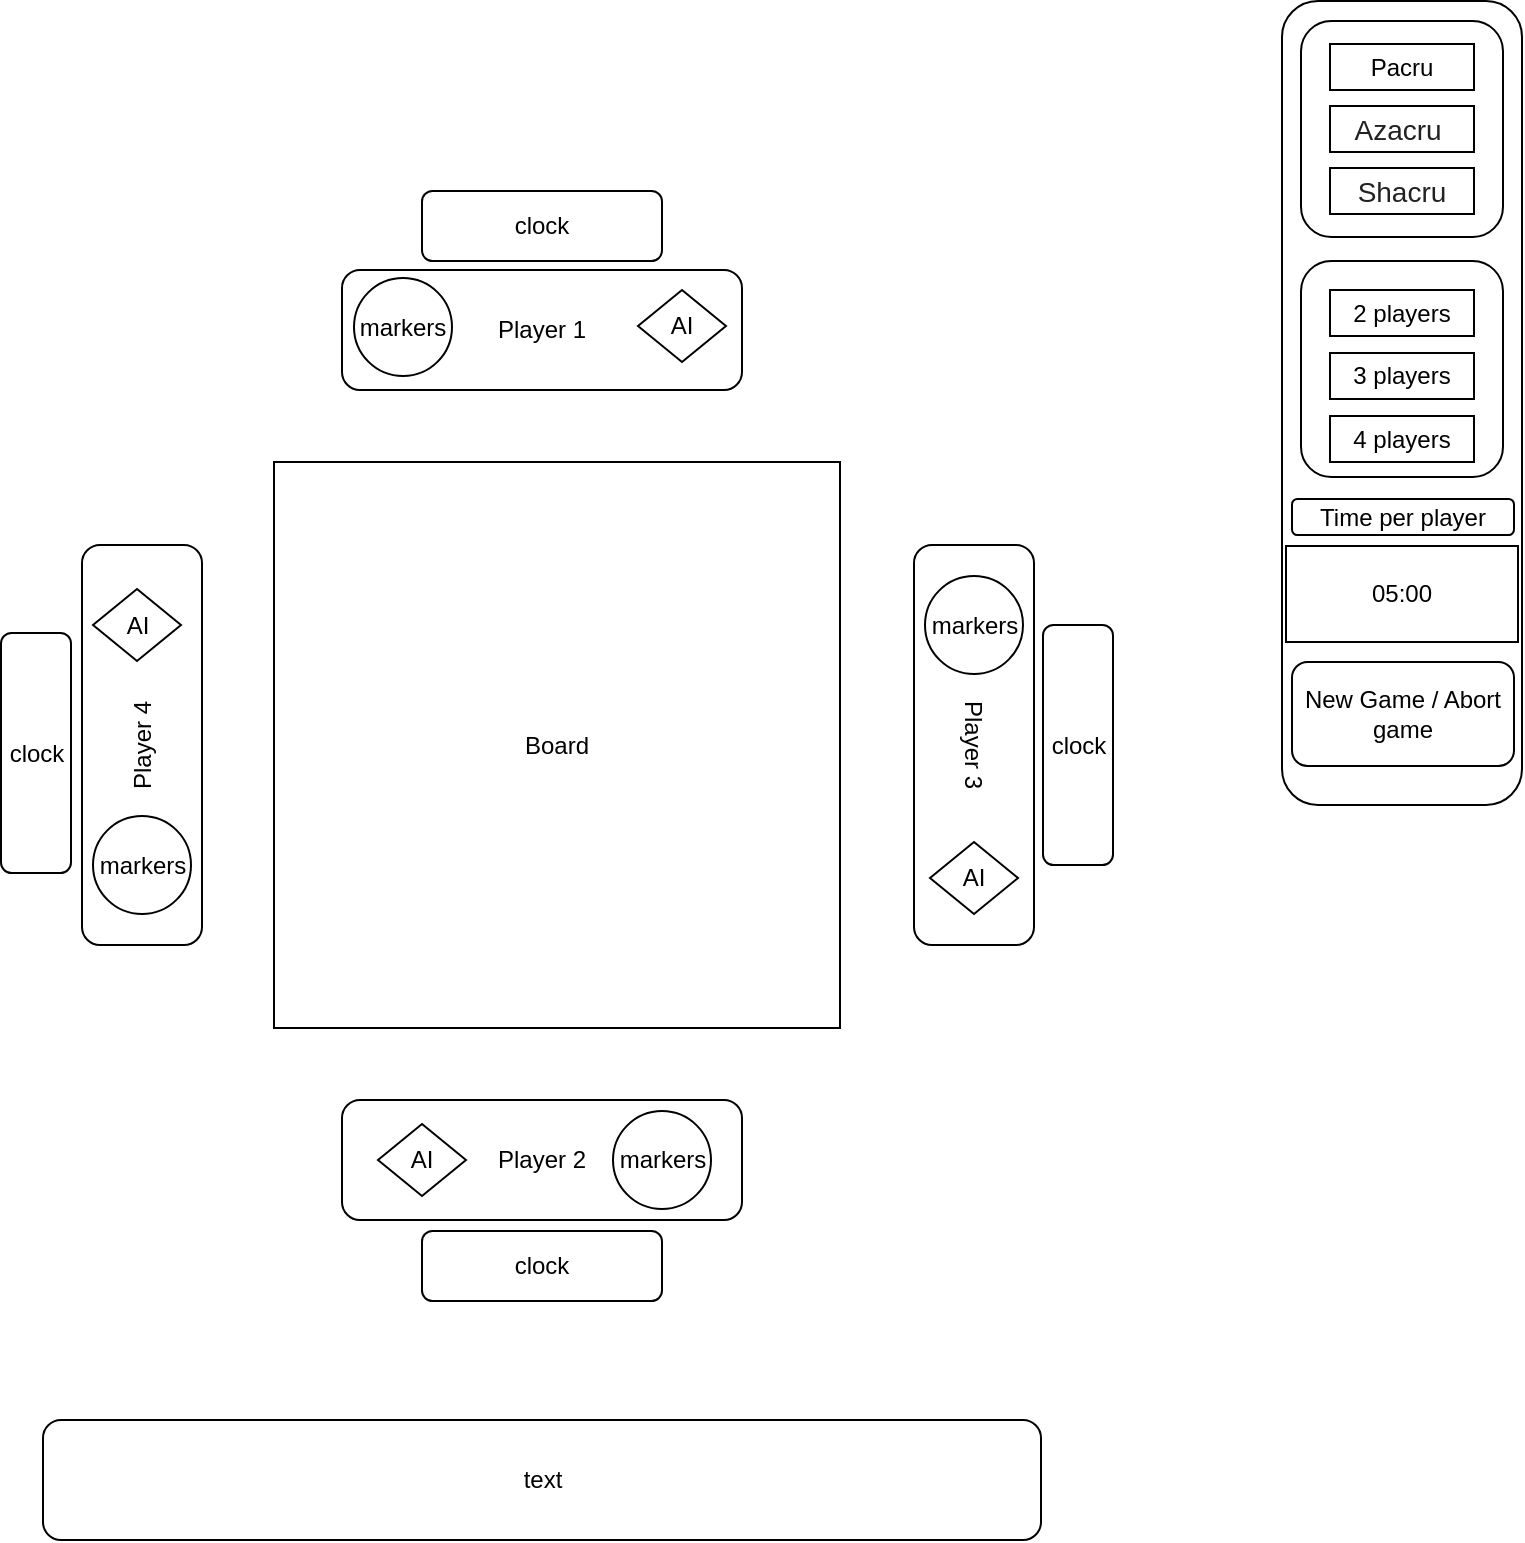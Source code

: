 <mxfile version="12.1.9" type="device" pages="1"><diagram id="kpCT3zTCTxPT9XDnRYOL" name="Page-1"><mxGraphModel dx="768" dy="1482" grid="0" gridSize="10" guides="1" tooltips="1" connect="1" arrows="1" fold="1" page="0" pageScale="1" pageWidth="1169" pageHeight="827" math="0" shadow="0"><root><mxCell id="0"/><mxCell id="1" parent="0"/><mxCell id="oqabO89T4L9_-2mA2W7P-1" value="Board" style="whiteSpace=wrap;html=1;aspect=fixed;" parent="1" vertex="1"><mxGeometry x="235" y="-296" width="283" height="283" as="geometry"/></mxCell><mxCell id="oqabO89T4L9_-2mA2W7P-2" value="Player 1" style="rounded=1;whiteSpace=wrap;html=1;" parent="1" vertex="1"><mxGeometry x="269" y="-392" width="200" height="60" as="geometry"/></mxCell><mxCell id="oqabO89T4L9_-2mA2W7P-3" value="Player 2" style="rounded=1;whiteSpace=wrap;html=1;" parent="1" vertex="1"><mxGeometry x="269" y="23" width="200" height="60" as="geometry"/></mxCell><mxCell id="oqabO89T4L9_-2mA2W7P-17" value="Player 4" style="rounded=1;whiteSpace=wrap;html=1;rotation=-90;" parent="1" vertex="1"><mxGeometry x="69" y="-184.5" width="200" height="60" as="geometry"/></mxCell><mxCell id="oqabO89T4L9_-2mA2W7P-18" value="Player 3" style="rounded=1;whiteSpace=wrap;html=1;rotation=90;" parent="1" vertex="1"><mxGeometry x="485" y="-184.5" width="200" height="60" as="geometry"/></mxCell><mxCell id="oqabO89T4L9_-2mA2W7P-24" value="clock" style="rounded=1;whiteSpace=wrap;html=1;" parent="1" vertex="1"><mxGeometry x="309" y="-431.5" width="120" height="35" as="geometry"/></mxCell><mxCell id="oqabO89T4L9_-2mA2W7P-25" value="clock" style="rounded=1;whiteSpace=wrap;html=1;" parent="1" vertex="1"><mxGeometry x="309" y="88.5" width="120" height="35" as="geometry"/></mxCell><mxCell id="oqabO89T4L9_-2mA2W7P-26" value="clock" style="rounded=1;whiteSpace=wrap;html=1;direction=south;" parent="1" vertex="1"><mxGeometry x="619.5" y="-214.5" width="35" height="120" as="geometry"/></mxCell><mxCell id="oqabO89T4L9_-2mA2W7P-27" value="" style="rounded=1;whiteSpace=wrap;html=1;" parent="1" vertex="1"><mxGeometry x="739" y="-526.5" width="120" height="402" as="geometry"/></mxCell><mxCell id="oqabO89T4L9_-2mA2W7P-28" value="" style="rounded=1;whiteSpace=wrap;html=1;" parent="1" vertex="1"><mxGeometry x="748.5" y="-516.5" width="101" height="108" as="geometry"/></mxCell><mxCell id="oqabO89T4L9_-2mA2W7P-29" value="&lt;span style=&quot;color: rgb(34 , 34 , 34) ; font-family: sans-serif ; font-size: 14px&quot;&gt;Shacru&lt;/span&gt;" style="rounded=0;whiteSpace=wrap;html=1;" parent="1" vertex="1"><mxGeometry x="763" y="-443" width="72" height="23" as="geometry"/></mxCell><mxCell id="oqabO89T4L9_-2mA2W7P-30" value="&lt;span style=&quot;color: rgb(34 , 34 , 34) ; font-family: sans-serif ; font-size: 14px&quot;&gt;Azacru&amp;nbsp;&lt;/span&gt;" style="rounded=0;whiteSpace=wrap;html=1;" parent="1" vertex="1"><mxGeometry x="763" y="-474" width="72" height="23" as="geometry"/></mxCell><mxCell id="oqabO89T4L9_-2mA2W7P-31" value="Pacru" style="rounded=0;whiteSpace=wrap;html=1;" parent="1" vertex="1"><mxGeometry x="763" y="-505" width="72" height="23" as="geometry"/></mxCell><mxCell id="oqabO89T4L9_-2mA2W7P-32" value="" style="rounded=1;whiteSpace=wrap;html=1;" parent="1" vertex="1"><mxGeometry x="748.5" y="-396.5" width="101" height="108" as="geometry"/></mxCell><mxCell id="oqabO89T4L9_-2mA2W7P-33" value="2 players" style="rounded=0;whiteSpace=wrap;html=1;" parent="1" vertex="1"><mxGeometry x="763" y="-382" width="72" height="23" as="geometry"/></mxCell><mxCell id="oqabO89T4L9_-2mA2W7P-34" value="3 players" style="rounded=0;whiteSpace=wrap;html=1;" parent="1" vertex="1"><mxGeometry x="763" y="-350.5" width="72" height="23" as="geometry"/></mxCell><mxCell id="oqabO89T4L9_-2mA2W7P-35" value="4 players" style="rounded=0;whiteSpace=wrap;html=1;" parent="1" vertex="1"><mxGeometry x="763" y="-319" width="72" height="23" as="geometry"/></mxCell><mxCell id="oqabO89T4L9_-2mA2W7P-36" value="New Game / Abort game" style="rounded=1;whiteSpace=wrap;html=1;" parent="1" vertex="1"><mxGeometry x="744" y="-196" width="111" height="52" as="geometry"/></mxCell><mxCell id="oqabO89T4L9_-2mA2W7P-37" value="Time per player" style="rounded=1;whiteSpace=wrap;html=1;" parent="1" vertex="1"><mxGeometry x="744" y="-277.5" width="111" height="18" as="geometry"/></mxCell><mxCell id="oqabO89T4L9_-2mA2W7P-38" value="05:00" style="rounded=0;whiteSpace=wrap;html=1;" parent="1" vertex="1"><mxGeometry x="741" y="-254" width="116" height="48" as="geometry"/></mxCell><mxCell id="oqabO89T4L9_-2mA2W7P-39" value="clock" style="rounded=1;whiteSpace=wrap;html=1;direction=south;" parent="1" vertex="1"><mxGeometry x="98.5" y="-210.5" width="35" height="120" as="geometry"/></mxCell><mxCell id="oqabO89T4L9_-2mA2W7P-40" value="text" style="rounded=1;whiteSpace=wrap;html=1;" parent="1" vertex="1"><mxGeometry x="119.5" y="183" width="499" height="60" as="geometry"/></mxCell><mxCell id="NIUPcm1bbkK7yiE6DTJ7-1" value="markers" style="ellipse;whiteSpace=wrap;html=1;aspect=fixed;" vertex="1" parent="1"><mxGeometry x="275" y="-388" width="49" height="49" as="geometry"/></mxCell><mxCell id="NIUPcm1bbkK7yiE6DTJ7-2" value="markers" style="ellipse;whiteSpace=wrap;html=1;aspect=fixed;" vertex="1" parent="1"><mxGeometry x="560.5" y="-239" width="49" height="49" as="geometry"/></mxCell><mxCell id="NIUPcm1bbkK7yiE6DTJ7-3" value="markers" style="ellipse;whiteSpace=wrap;html=1;aspect=fixed;" vertex="1" parent="1"><mxGeometry x="404.5" y="28.5" width="49" height="49" as="geometry"/></mxCell><mxCell id="NIUPcm1bbkK7yiE6DTJ7-4" value="markers" style="ellipse;whiteSpace=wrap;html=1;aspect=fixed;" vertex="1" parent="1"><mxGeometry x="144.5" y="-119" width="49" height="49" as="geometry"/></mxCell><mxCell id="NIUPcm1bbkK7yiE6DTJ7-5" value="AI" style="rhombus;whiteSpace=wrap;html=1;" vertex="1" parent="1"><mxGeometry x="417" y="-382" width="44" height="36" as="geometry"/></mxCell><mxCell id="NIUPcm1bbkK7yiE6DTJ7-6" value="AI" style="rhombus;whiteSpace=wrap;html=1;" vertex="1" parent="1"><mxGeometry x="563" y="-106" width="44" height="36" as="geometry"/></mxCell><mxCell id="NIUPcm1bbkK7yiE6DTJ7-7" value="AI" style="rhombus;whiteSpace=wrap;html=1;" vertex="1" parent="1"><mxGeometry x="287" y="35" width="44" height="36" as="geometry"/></mxCell><mxCell id="NIUPcm1bbkK7yiE6DTJ7-8" value="AI" style="rhombus;whiteSpace=wrap;html=1;" vertex="1" parent="1"><mxGeometry x="144.5" y="-232.5" width="44" height="36" as="geometry"/></mxCell></root></mxGraphModel></diagram></mxfile>